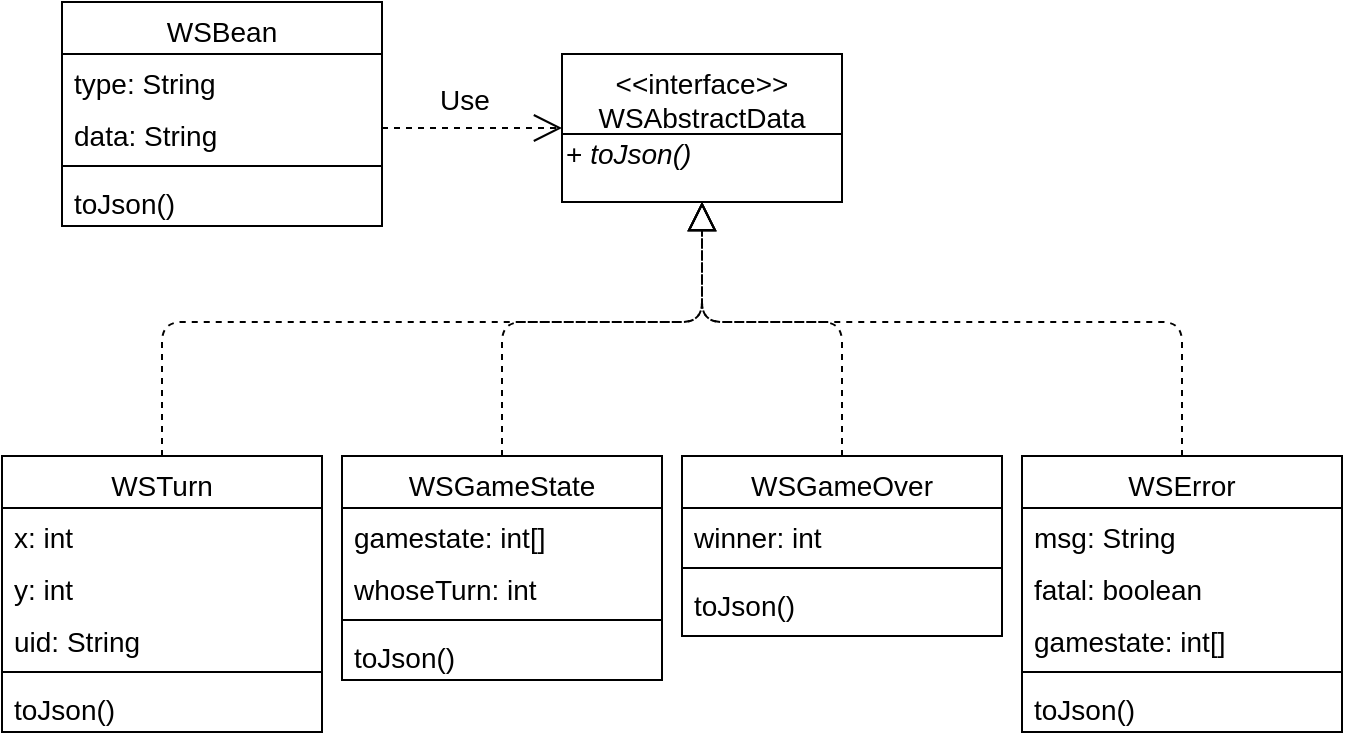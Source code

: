 <mxfile version="14.8.4" type="device"><diagram id="C5RBs43oDa-KdzZeNtuy" name="Page-1"><mxGraphModel dx="1227" dy="824" grid="1" gridSize="10" guides="1" tooltips="1" connect="1" arrows="1" fold="1" page="1" pageScale="1" pageWidth="827" pageHeight="1169" math="0" shadow="0"><root><mxCell id="WIyWlLk6GJQsqaUBKTNV-0"/><mxCell id="WIyWlLk6GJQsqaUBKTNV-1" parent="WIyWlLk6GJQsqaUBKTNV-0"/><mxCell id="zkfFHV4jXpPFQw0GAbJ--0" value="WSBean" style="swimlane;fontStyle=0;align=center;verticalAlign=top;childLayout=stackLayout;horizontal=1;startSize=26;horizontalStack=0;resizeParent=1;resizeLast=0;collapsible=1;marginBottom=0;rounded=0;shadow=0;strokeWidth=1;fontSize=14;" parent="WIyWlLk6GJQsqaUBKTNV-1" vertex="1"><mxGeometry x="50" y="60" width="160" height="112" as="geometry"><mxRectangle x="230" y="140" width="160" height="26" as="alternateBounds"/></mxGeometry></mxCell><mxCell id="zkfFHV4jXpPFQw0GAbJ--1" value="type: String" style="text;align=left;verticalAlign=top;spacingLeft=4;spacingRight=4;overflow=hidden;rotatable=0;points=[[0,0.5],[1,0.5]];portConstraint=eastwest;fontSize=14;" parent="zkfFHV4jXpPFQw0GAbJ--0" vertex="1"><mxGeometry y="26" width="160" height="26" as="geometry"/></mxCell><mxCell id="zkfFHV4jXpPFQw0GAbJ--2" value="data: String" style="text;align=left;verticalAlign=top;spacingLeft=4;spacingRight=4;overflow=hidden;rotatable=0;points=[[0,0.5],[1,0.5]];portConstraint=eastwest;rounded=0;shadow=0;html=0;fontSize=14;" parent="zkfFHV4jXpPFQw0GAbJ--0" vertex="1"><mxGeometry y="52" width="160" height="26" as="geometry"/></mxCell><mxCell id="zkfFHV4jXpPFQw0GAbJ--4" value="" style="line;html=1;strokeWidth=1;align=left;verticalAlign=middle;spacingTop=-1;spacingLeft=3;spacingRight=3;rotatable=0;labelPosition=right;points=[];portConstraint=eastwest;fontSize=14;" parent="zkfFHV4jXpPFQw0GAbJ--0" vertex="1"><mxGeometry y="78" width="160" height="8" as="geometry"/></mxCell><mxCell id="zkfFHV4jXpPFQw0GAbJ--5" value="toJson()" style="text;align=left;verticalAlign=top;spacingLeft=4;spacingRight=4;overflow=hidden;rotatable=0;points=[[0,0.5],[1,0.5]];portConstraint=eastwest;fontSize=14;" parent="zkfFHV4jXpPFQw0GAbJ--0" vertex="1"><mxGeometry y="86" width="160" height="26" as="geometry"/></mxCell><mxCell id="lo9RuRUUUm0cQC6O6hTy-0" value="&lt;&lt;interface&gt;&gt;&#xA;WSAbstractData" style="swimlane;fontStyle=0;align=center;verticalAlign=top;childLayout=stackLayout;horizontal=1;startSize=40;horizontalStack=0;resizeParent=1;resizeLast=0;collapsible=1;marginBottom=0;rounded=0;shadow=0;strokeWidth=1;fontSize=14;" vertex="1" parent="WIyWlLk6GJQsqaUBKTNV-1"><mxGeometry x="300" y="86" width="140" height="74" as="geometry"><mxRectangle x="230" y="140" width="160" height="26" as="alternateBounds"/></mxGeometry></mxCell><mxCell id="lo9RuRUUUm0cQC6O6hTy-5" value="&lt;div style=&quot;font-size: 14px;&quot; align=&quot;left&quot;&gt;+ &lt;i style=&quot;font-size: 14px;&quot;&gt;toJson()&lt;/i&gt;&lt;/div&gt;" style="text;html=1;align=left;verticalAlign=middle;resizable=0;points=[];autosize=1;strokeColor=none;fontColor=none;fontSize=14;" vertex="1" parent="lo9RuRUUUm0cQC6O6hTy-0"><mxGeometry y="40" width="140" height="20" as="geometry"/></mxCell><mxCell id="lo9RuRUUUm0cQC6O6hTy-7" value="WSTurn" style="swimlane;fontStyle=0;align=center;verticalAlign=top;childLayout=stackLayout;horizontal=1;startSize=26;horizontalStack=0;resizeParent=1;resizeLast=0;collapsible=1;marginBottom=0;rounded=0;shadow=0;strokeWidth=1;fontSize=14;" vertex="1" parent="WIyWlLk6GJQsqaUBKTNV-1"><mxGeometry x="20" y="287" width="160" height="138" as="geometry"><mxRectangle x="230" y="140" width="160" height="26" as="alternateBounds"/></mxGeometry></mxCell><mxCell id="lo9RuRUUUm0cQC6O6hTy-8" value="x: int" style="text;align=left;verticalAlign=top;spacingLeft=4;spacingRight=4;overflow=hidden;rotatable=0;points=[[0,0.5],[1,0.5]];portConstraint=eastwest;fontSize=14;" vertex="1" parent="lo9RuRUUUm0cQC6O6hTy-7"><mxGeometry y="26" width="160" height="26" as="geometry"/></mxCell><mxCell id="lo9RuRUUUm0cQC6O6hTy-9" value="y: int" style="text;align=left;verticalAlign=top;spacingLeft=4;spacingRight=4;overflow=hidden;rotatable=0;points=[[0,0.5],[1,0.5]];portConstraint=eastwest;rounded=0;shadow=0;html=0;fontSize=14;" vertex="1" parent="lo9RuRUUUm0cQC6O6hTy-7"><mxGeometry y="52" width="160" height="26" as="geometry"/></mxCell><mxCell id="lo9RuRUUUm0cQC6O6hTy-32" value="uid: String" style="text;align=left;verticalAlign=top;spacingLeft=4;spacingRight=4;overflow=hidden;rotatable=0;points=[[0,0.5],[1,0.5]];portConstraint=eastwest;rounded=0;shadow=0;html=0;fontSize=14;" vertex="1" parent="lo9RuRUUUm0cQC6O6hTy-7"><mxGeometry y="78" width="160" height="26" as="geometry"/></mxCell><mxCell id="lo9RuRUUUm0cQC6O6hTy-10" value="" style="line;html=1;strokeWidth=1;align=left;verticalAlign=middle;spacingTop=-1;spacingLeft=3;spacingRight=3;rotatable=0;labelPosition=right;points=[];portConstraint=eastwest;fontSize=14;" vertex="1" parent="lo9RuRUUUm0cQC6O6hTy-7"><mxGeometry y="104" width="160" height="8" as="geometry"/></mxCell><mxCell id="lo9RuRUUUm0cQC6O6hTy-11" value="toJson()" style="text;align=left;verticalAlign=top;spacingLeft=4;spacingRight=4;overflow=hidden;rotatable=0;points=[[0,0.5],[1,0.5]];portConstraint=eastwest;fontSize=14;" vertex="1" parent="lo9RuRUUUm0cQC6O6hTy-7"><mxGeometry y="112" width="160" height="26" as="geometry"/></mxCell><mxCell id="lo9RuRUUUm0cQC6O6hTy-12" value="WSGameState" style="swimlane;fontStyle=0;align=center;verticalAlign=top;childLayout=stackLayout;horizontal=1;startSize=26;horizontalStack=0;resizeParent=1;resizeLast=0;collapsible=1;marginBottom=0;rounded=0;shadow=0;strokeWidth=1;fontSize=14;" vertex="1" parent="WIyWlLk6GJQsqaUBKTNV-1"><mxGeometry x="190" y="287" width="160" height="112" as="geometry"><mxRectangle x="230" y="140" width="160" height="26" as="alternateBounds"/></mxGeometry></mxCell><mxCell id="lo9RuRUUUm0cQC6O6hTy-13" value="gamestate: int[]" style="text;align=left;verticalAlign=top;spacingLeft=4;spacingRight=4;overflow=hidden;rotatable=0;points=[[0,0.5],[1,0.5]];portConstraint=eastwest;fontSize=14;" vertex="1" parent="lo9RuRUUUm0cQC6O6hTy-12"><mxGeometry y="26" width="160" height="26" as="geometry"/></mxCell><mxCell id="lo9RuRUUUm0cQC6O6hTy-14" value="whoseTurn: int" style="text;align=left;verticalAlign=top;spacingLeft=4;spacingRight=4;overflow=hidden;rotatable=0;points=[[0,0.5],[1,0.5]];portConstraint=eastwest;rounded=0;shadow=0;html=0;fontSize=14;" vertex="1" parent="lo9RuRUUUm0cQC6O6hTy-12"><mxGeometry y="52" width="160" height="26" as="geometry"/></mxCell><mxCell id="lo9RuRUUUm0cQC6O6hTy-15" value="" style="line;html=1;strokeWidth=1;align=left;verticalAlign=middle;spacingTop=-1;spacingLeft=3;spacingRight=3;rotatable=0;labelPosition=right;points=[];portConstraint=eastwest;fontSize=14;" vertex="1" parent="lo9RuRUUUm0cQC6O6hTy-12"><mxGeometry y="78" width="160" height="8" as="geometry"/></mxCell><mxCell id="lo9RuRUUUm0cQC6O6hTy-16" value="toJson()" style="text;align=left;verticalAlign=top;spacingLeft=4;spacingRight=4;overflow=hidden;rotatable=0;points=[[0,0.5],[1,0.5]];portConstraint=eastwest;fontSize=14;" vertex="1" parent="lo9RuRUUUm0cQC6O6hTy-12"><mxGeometry y="86" width="160" height="26" as="geometry"/></mxCell><mxCell id="lo9RuRUUUm0cQC6O6hTy-17" value="WSGameOver" style="swimlane;fontStyle=0;align=center;verticalAlign=top;childLayout=stackLayout;horizontal=1;startSize=26;horizontalStack=0;resizeParent=1;resizeLast=0;collapsible=1;marginBottom=0;rounded=0;shadow=0;strokeWidth=1;fontSize=14;" vertex="1" parent="WIyWlLk6GJQsqaUBKTNV-1"><mxGeometry x="360" y="287" width="160" height="90" as="geometry"><mxRectangle x="230" y="140" width="160" height="26" as="alternateBounds"/></mxGeometry></mxCell><mxCell id="lo9RuRUUUm0cQC6O6hTy-18" value="winner: int" style="text;align=left;verticalAlign=top;spacingLeft=4;spacingRight=4;overflow=hidden;rotatable=0;points=[[0,0.5],[1,0.5]];portConstraint=eastwest;fontSize=14;" vertex="1" parent="lo9RuRUUUm0cQC6O6hTy-17"><mxGeometry y="26" width="160" height="26" as="geometry"/></mxCell><mxCell id="lo9RuRUUUm0cQC6O6hTy-20" value="" style="line;html=1;strokeWidth=1;align=left;verticalAlign=middle;spacingTop=-1;spacingLeft=3;spacingRight=3;rotatable=0;labelPosition=right;points=[];portConstraint=eastwest;fontSize=14;" vertex="1" parent="lo9RuRUUUm0cQC6O6hTy-17"><mxGeometry y="52" width="160" height="8" as="geometry"/></mxCell><mxCell id="lo9RuRUUUm0cQC6O6hTy-21" value="toJson()" style="text;align=left;verticalAlign=top;spacingLeft=4;spacingRight=4;overflow=hidden;rotatable=0;points=[[0,0.5],[1,0.5]];portConstraint=eastwest;fontSize=14;" vertex="1" parent="lo9RuRUUUm0cQC6O6hTy-17"><mxGeometry y="60" width="160" height="26" as="geometry"/></mxCell><mxCell id="lo9RuRUUUm0cQC6O6hTy-22" value="WSError" style="swimlane;fontStyle=0;align=center;verticalAlign=top;childLayout=stackLayout;horizontal=1;startSize=26;horizontalStack=0;resizeParent=1;resizeLast=0;collapsible=1;marginBottom=0;rounded=0;shadow=0;strokeWidth=1;fontSize=14;" vertex="1" parent="WIyWlLk6GJQsqaUBKTNV-1"><mxGeometry x="530" y="287" width="160" height="138" as="geometry"><mxRectangle x="230" y="140" width="160" height="26" as="alternateBounds"/></mxGeometry></mxCell><mxCell id="lo9RuRUUUm0cQC6O6hTy-23" value="msg: String" style="text;align=left;verticalAlign=top;spacingLeft=4;spacingRight=4;overflow=hidden;rotatable=0;points=[[0,0.5],[1,0.5]];portConstraint=eastwest;fontSize=14;" vertex="1" parent="lo9RuRUUUm0cQC6O6hTy-22"><mxGeometry y="26" width="160" height="26" as="geometry"/></mxCell><mxCell id="lo9RuRUUUm0cQC6O6hTy-24" value="fatal: boolean" style="text;align=left;verticalAlign=top;spacingLeft=4;spacingRight=4;overflow=hidden;rotatable=0;points=[[0,0.5],[1,0.5]];portConstraint=eastwest;rounded=0;shadow=0;html=0;fontSize=14;" vertex="1" parent="lo9RuRUUUm0cQC6O6hTy-22"><mxGeometry y="52" width="160" height="26" as="geometry"/></mxCell><mxCell id="lo9RuRUUUm0cQC6O6hTy-33" value="gamestate: int[]" style="text;align=left;verticalAlign=top;spacingLeft=4;spacingRight=4;overflow=hidden;rotatable=0;points=[[0,0.5],[1,0.5]];portConstraint=eastwest;rounded=0;shadow=0;html=0;fontSize=14;" vertex="1" parent="lo9RuRUUUm0cQC6O6hTy-22"><mxGeometry y="78" width="160" height="26" as="geometry"/></mxCell><mxCell id="lo9RuRUUUm0cQC6O6hTy-25" value="" style="line;html=1;strokeWidth=1;align=left;verticalAlign=middle;spacingTop=-1;spacingLeft=3;spacingRight=3;rotatable=0;labelPosition=right;points=[];portConstraint=eastwest;fontSize=14;" vertex="1" parent="lo9RuRUUUm0cQC6O6hTy-22"><mxGeometry y="104" width="160" height="8" as="geometry"/></mxCell><mxCell id="lo9RuRUUUm0cQC6O6hTy-26" value="toJson()" style="text;align=left;verticalAlign=top;spacingLeft=4;spacingRight=4;overflow=hidden;rotatable=0;points=[[0,0.5],[1,0.5]];portConstraint=eastwest;fontSize=14;" vertex="1" parent="lo9RuRUUUm0cQC6O6hTy-22"><mxGeometry y="112" width="160" height="26" as="geometry"/></mxCell><mxCell id="lo9RuRUUUm0cQC6O6hTy-34" value="" style="endArrow=block;dashed=1;endFill=0;endSize=12;html=1;fontColor=none;exitX=0.5;exitY=0;exitDx=0;exitDy=0;entryX=0.5;entryY=1;entryDx=0;entryDy=0;fontSize=14;" edge="1" parent="WIyWlLk6GJQsqaUBKTNV-1" source="lo9RuRUUUm0cQC6O6hTy-7" target="lo9RuRUUUm0cQC6O6hTy-0"><mxGeometry width="160" relative="1" as="geometry"><mxPoint x="170" y="420" as="sourcePoint"/><mxPoint x="360" y="170" as="targetPoint"/><Array as="points"><mxPoint x="100" y="220"/><mxPoint x="370" y="220"/></Array></mxGeometry></mxCell><mxCell id="lo9RuRUUUm0cQC6O6hTy-35" value="" style="endArrow=block;dashed=1;endFill=0;endSize=12;html=1;fontColor=none;exitX=0.5;exitY=0;exitDx=0;exitDy=0;entryX=0.5;entryY=1;entryDx=0;entryDy=0;fontSize=14;" edge="1" parent="WIyWlLk6GJQsqaUBKTNV-1" source="lo9RuRUUUm0cQC6O6hTy-12" target="lo9RuRUUUm0cQC6O6hTy-0"><mxGeometry width="160" relative="1" as="geometry"><mxPoint x="110" y="297" as="sourcePoint"/><mxPoint x="390" y="190" as="targetPoint"/><Array as="points"><mxPoint x="270" y="220"/><mxPoint x="370" y="220"/></Array></mxGeometry></mxCell><mxCell id="lo9RuRUUUm0cQC6O6hTy-36" value="" style="endArrow=block;dashed=1;endFill=0;endSize=12;html=1;fontColor=none;exitX=0.5;exitY=0;exitDx=0;exitDy=0;entryX=0.5;entryY=1;entryDx=0;entryDy=0;fontSize=14;" edge="1" parent="WIyWlLk6GJQsqaUBKTNV-1" source="lo9RuRUUUm0cQC6O6hTy-17" target="lo9RuRUUUm0cQC6O6hTy-0"><mxGeometry width="160" relative="1" as="geometry"><mxPoint x="280" y="297" as="sourcePoint"/><mxPoint x="380" y="170" as="targetPoint"/><Array as="points"><mxPoint x="440" y="220"/><mxPoint x="370" y="220"/></Array></mxGeometry></mxCell><mxCell id="lo9RuRUUUm0cQC6O6hTy-37" value="" style="endArrow=block;dashed=1;endFill=0;endSize=12;html=1;fontColor=none;exitX=0.5;exitY=0;exitDx=0;exitDy=0;entryX=0.5;entryY=1;entryDx=0;entryDy=0;fontSize=14;" edge="1" parent="WIyWlLk6GJQsqaUBKTNV-1" source="lo9RuRUUUm0cQC6O6hTy-22" target="lo9RuRUUUm0cQC6O6hTy-0"><mxGeometry width="160" relative="1" as="geometry"><mxPoint x="290" y="307" as="sourcePoint"/><mxPoint x="390" y="180" as="targetPoint"/><Array as="points"><mxPoint x="610" y="220"/><mxPoint x="370" y="220"/></Array></mxGeometry></mxCell><mxCell id="lo9RuRUUUm0cQC6O6hTy-38" value="Use" style="endArrow=open;endSize=12;dashed=1;html=1;fontColor=none;entryX=0;entryY=0.5;entryDx=0;entryDy=0;fontSize=14;" edge="1" parent="WIyWlLk6GJQsqaUBKTNV-1" target="lo9RuRUUUm0cQC6O6hTy-0"><mxGeometry x="-0.104" y="14" width="160" relative="1" as="geometry"><mxPoint x="210" y="123" as="sourcePoint"/><mxPoint x="330" y="420" as="targetPoint"/><mxPoint as="offset"/></mxGeometry></mxCell></root></mxGraphModel></diagram></mxfile>